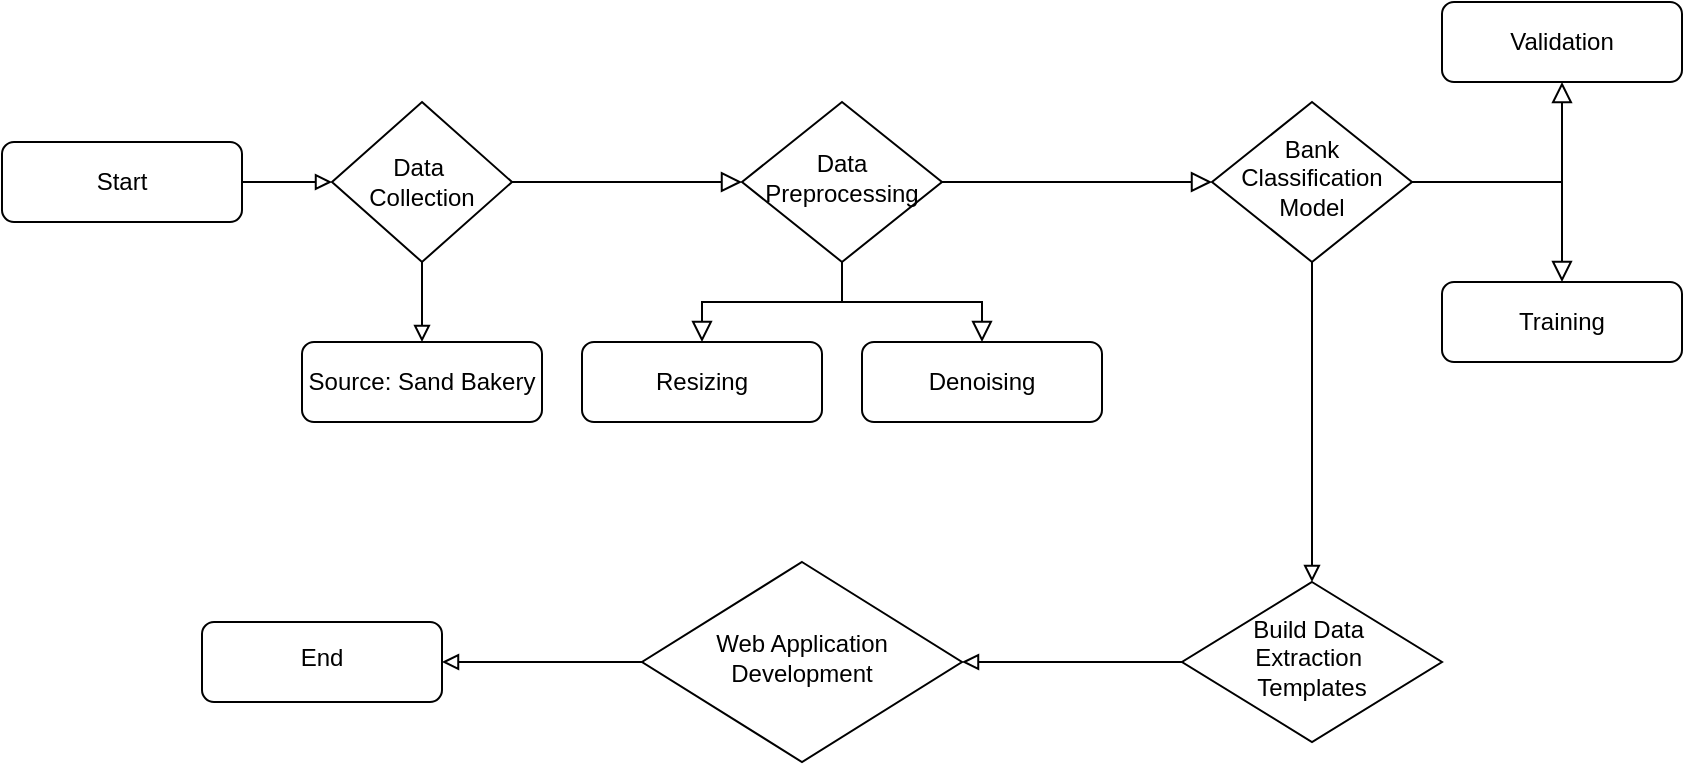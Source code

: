 <mxfile version="27.0.9" pages="2">
  <diagram id="C5RBs43oDa-KdzZeNtuy" name="Page-1">
    <mxGraphModel dx="1892" dy="1464" grid="0" gridSize="10" guides="1" tooltips="1" connect="1" arrows="1" fold="1" page="1" pageScale="1" pageWidth="1169" pageHeight="827" math="0" shadow="0">
      <root>
        <mxCell id="WIyWlLk6GJQsqaUBKTNV-0" />
        <mxCell id="WIyWlLk6GJQsqaUBKTNV-1" parent="WIyWlLk6GJQsqaUBKTNV-0" />
        <mxCell id="WIyWlLk6GJQsqaUBKTNV-2" value="" style="rounded=0;html=1;jettySize=auto;orthogonalLoop=1;fontSize=11;endArrow=block;endFill=0;endSize=8;strokeWidth=1;shadow=0;labelBackgroundColor=none;edgeStyle=orthogonalEdgeStyle;exitX=1;exitY=0.5;exitDx=0;exitDy=0;" parent="WIyWlLk6GJQsqaUBKTNV-1" source="c6s0f3DRY9FYlYYyCHLw-4" target="WIyWlLk6GJQsqaUBKTNV-6" edge="1">
          <mxGeometry relative="1" as="geometry">
            <mxPoint x="438" y="182" as="sourcePoint" />
          </mxGeometry>
        </mxCell>
        <mxCell id="WIyWlLk6GJQsqaUBKTNV-4" value="" style="rounded=0;html=1;jettySize=auto;orthogonalLoop=1;fontSize=11;endArrow=block;endFill=0;endSize=8;strokeWidth=1;shadow=0;labelBackgroundColor=none;edgeStyle=orthogonalEdgeStyle;entryX=0;entryY=0.5;entryDx=0;entryDy=0;" parent="WIyWlLk6GJQsqaUBKTNV-1" source="WIyWlLk6GJQsqaUBKTNV-6" target="c6s0f3DRY9FYlYYyCHLw-11" edge="1">
          <mxGeometry x="0.004" y="20" relative="1" as="geometry">
            <mxPoint as="offset" />
            <mxPoint x="738.0" y="182" as="targetPoint" />
          </mxGeometry>
        </mxCell>
        <mxCell id="WIyWlLk6GJQsqaUBKTNV-5" value="" style="edgeStyle=orthogonalEdgeStyle;rounded=0;html=1;jettySize=auto;orthogonalLoop=1;fontSize=11;endArrow=block;endFill=0;endSize=8;strokeWidth=1;shadow=0;labelBackgroundColor=none;" parent="WIyWlLk6GJQsqaUBKTNV-1" source="WIyWlLk6GJQsqaUBKTNV-6" target="WIyWlLk6GJQsqaUBKTNV-7" edge="1">
          <mxGeometry y="10" relative="1" as="geometry">
            <mxPoint as="offset" />
          </mxGeometry>
        </mxCell>
        <mxCell id="WIyWlLk6GJQsqaUBKTNV-6" value="&lt;p data-pm-slice=&quot;1 1 [&amp;quot;list&amp;quot;,{&amp;quot;spread&amp;quot;:false,&amp;quot;start&amp;quot;:1243,&amp;quot;end&amp;quot;:1487},&amp;quot;regular_list_item&amp;quot;,{&amp;quot;start&amp;quot;:1243,&amp;quot;end&amp;quot;:1487},&amp;quot;ordered_list&amp;quot;,{&amp;quot;spread&amp;quot;:false,&amp;quot;startingNumber&amp;quot;:1,&amp;quot;start&amp;quot;:1258,&amp;quot;end&amp;quot;:1487},&amp;quot;regular_list_item&amp;quot;,{&amp;quot;start&amp;quot;:1279,&amp;quot;end&amp;quot;:1322}]&quot;&gt;Data Preprocessing&lt;/p&gt;" style="rhombus;whiteSpace=wrap;html=1;shadow=0;fontFamily=Helvetica;fontSize=12;align=center;strokeWidth=1;spacing=6;spacingTop=-4;" parent="WIyWlLk6GJQsqaUBKTNV-1" vertex="1">
          <mxGeometry x="508" y="142" width="100" height="80" as="geometry" />
        </mxCell>
        <mxCell id="WIyWlLk6GJQsqaUBKTNV-7" value="&lt;p data-pm-slice=&quot;1 1 [&amp;quot;list&amp;quot;,{&amp;quot;spread&amp;quot;:false,&amp;quot;start&amp;quot;:1243,&amp;quot;end&amp;quot;:1487},&amp;quot;regular_list_item&amp;quot;,{&amp;quot;start&amp;quot;:1243,&amp;quot;end&amp;quot;:1487},&amp;quot;ordered_list&amp;quot;,{&amp;quot;spread&amp;quot;:false,&amp;quot;startingNumber&amp;quot;:1,&amp;quot;start&amp;quot;:1258,&amp;quot;end&amp;quot;:1487},&amp;quot;regular_list_item&amp;quot;,{&amp;quot;start&amp;quot;:1279,&amp;quot;end&amp;quot;:1322}]&quot;&gt;Denoising&lt;/p&gt;" style="rounded=1;whiteSpace=wrap;html=1;fontSize=12;glass=0;strokeWidth=1;shadow=0;" parent="WIyWlLk6GJQsqaUBKTNV-1" vertex="1">
          <mxGeometry x="568" y="262" width="120" height="40" as="geometry" />
        </mxCell>
        <mxCell id="c6s0f3DRY9FYlYYyCHLw-5" value="" style="edgeStyle=orthogonalEdgeStyle;rounded=0;orthogonalLoop=1;jettySize=auto;html=1;endArrow=block;endFill=0;" edge="1" parent="WIyWlLk6GJQsqaUBKTNV-1" source="c6s0f3DRY9FYlYYyCHLw-1" target="c6s0f3DRY9FYlYYyCHLw-4">
          <mxGeometry relative="1" as="geometry" />
        </mxCell>
        <mxCell id="c6s0f3DRY9FYlYYyCHLw-1" value="Start" style="rounded=1;whiteSpace=wrap;html=1;fontSize=12;glass=0;strokeWidth=1;shadow=0;" vertex="1" parent="WIyWlLk6GJQsqaUBKTNV-1">
          <mxGeometry x="138" y="162" width="120" height="40" as="geometry" />
        </mxCell>
        <mxCell id="c6s0f3DRY9FYlYYyCHLw-7" value="" style="edgeStyle=orthogonalEdgeStyle;rounded=0;orthogonalLoop=1;jettySize=auto;html=1;endArrow=block;endFill=0;" edge="1" parent="WIyWlLk6GJQsqaUBKTNV-1" source="c6s0f3DRY9FYlYYyCHLw-4" target="c6s0f3DRY9FYlYYyCHLw-6">
          <mxGeometry relative="1" as="geometry" />
        </mxCell>
        <mxCell id="c6s0f3DRY9FYlYYyCHLw-4" value="Data&amp;nbsp;&lt;div&gt;Collection&lt;/div&gt;" style="rhombus;whiteSpace=wrap;html=1;rounded=0;glass=0;strokeWidth=1;shadow=0;" vertex="1" parent="WIyWlLk6GJQsqaUBKTNV-1">
          <mxGeometry x="303" y="142" width="90" height="80" as="geometry" />
        </mxCell>
        <mxCell id="c6s0f3DRY9FYlYYyCHLw-6" value="Source: Sand Bakery" style="whiteSpace=wrap;html=1;rounded=1;glass=0;strokeWidth=1;shadow=0;" vertex="1" parent="WIyWlLk6GJQsqaUBKTNV-1">
          <mxGeometry x="288" y="262" width="120" height="40" as="geometry" />
        </mxCell>
        <mxCell id="c6s0f3DRY9FYlYYyCHLw-8" value="" style="edgeStyle=orthogonalEdgeStyle;rounded=0;html=1;jettySize=auto;orthogonalLoop=1;fontSize=11;endArrow=block;endFill=0;endSize=8;strokeWidth=1;shadow=0;labelBackgroundColor=none;exitX=0.5;exitY=1;exitDx=0;exitDy=0;" edge="1" parent="WIyWlLk6GJQsqaUBKTNV-1" target="c6s0f3DRY9FYlYYyCHLw-9" source="WIyWlLk6GJQsqaUBKTNV-6">
          <mxGeometry y="10" relative="1" as="geometry">
            <mxPoint as="offset" />
            <mxPoint x="388" y="222" as="sourcePoint" />
          </mxGeometry>
        </mxCell>
        <mxCell id="c6s0f3DRY9FYlYYyCHLw-9" value="&lt;p data-pm-slice=&quot;1 1 [&amp;quot;list&amp;quot;,{&amp;quot;spread&amp;quot;:false,&amp;quot;start&amp;quot;:1243,&amp;quot;end&amp;quot;:1487},&amp;quot;regular_list_item&amp;quot;,{&amp;quot;start&amp;quot;:1243,&amp;quot;end&amp;quot;:1487},&amp;quot;ordered_list&amp;quot;,{&amp;quot;spread&amp;quot;:false,&amp;quot;startingNumber&amp;quot;:1,&amp;quot;start&amp;quot;:1258,&amp;quot;end&amp;quot;:1487},&amp;quot;regular_list_item&amp;quot;,{&amp;quot;start&amp;quot;:1279,&amp;quot;end&amp;quot;:1322}]&quot;&gt;Resizing&lt;/p&gt;" style="rounded=1;whiteSpace=wrap;html=1;fontSize=12;glass=0;strokeWidth=1;shadow=0;" vertex="1" parent="WIyWlLk6GJQsqaUBKTNV-1">
          <mxGeometry x="428" y="262" width="120" height="40" as="geometry" />
        </mxCell>
        <mxCell id="c6s0f3DRY9FYlYYyCHLw-10" value="" style="edgeStyle=orthogonalEdgeStyle;rounded=0;html=1;jettySize=auto;orthogonalLoop=1;fontSize=11;endArrow=block;endFill=0;endSize=8;strokeWidth=1;shadow=0;labelBackgroundColor=none;exitX=1;exitY=0.5;exitDx=0;exitDy=0;" edge="1" parent="WIyWlLk6GJQsqaUBKTNV-1" source="c6s0f3DRY9FYlYYyCHLw-11" target="c6s0f3DRY9FYlYYyCHLw-12">
          <mxGeometry y="10" relative="1" as="geometry">
            <mxPoint as="offset" />
            <mxPoint x="1048.0" y="172.0" as="sourcePoint" />
          </mxGeometry>
        </mxCell>
        <mxCell id="c6s0f3DRY9FYlYYyCHLw-16" value="" style="edgeStyle=orthogonalEdgeStyle;rounded=0;orthogonalLoop=1;jettySize=auto;html=1;endArrow=block;endFill=0;" edge="1" parent="WIyWlLk6GJQsqaUBKTNV-1" source="c6s0f3DRY9FYlYYyCHLw-11" target="c6s0f3DRY9FYlYYyCHLw-15">
          <mxGeometry relative="1" as="geometry" />
        </mxCell>
        <mxCell id="c6s0f3DRY9FYlYYyCHLw-11" value="&lt;p data-pm-slice=&quot;1 1 [&amp;quot;list&amp;quot;,{&amp;quot;spread&amp;quot;:false,&amp;quot;start&amp;quot;:1243,&amp;quot;end&amp;quot;:1487},&amp;quot;regular_list_item&amp;quot;,{&amp;quot;start&amp;quot;:1243,&amp;quot;end&amp;quot;:1487},&amp;quot;ordered_list&amp;quot;,{&amp;quot;spread&amp;quot;:false,&amp;quot;startingNumber&amp;quot;:1,&amp;quot;start&amp;quot;:1258,&amp;quot;end&amp;quot;:1487},&amp;quot;regular_list_item&amp;quot;,{&amp;quot;start&amp;quot;:1325,&amp;quot;end&amp;quot;:1377}]&quot;&gt;Bank Classification Model&lt;/p&gt;" style="rhombus;whiteSpace=wrap;html=1;shadow=0;fontFamily=Helvetica;fontSize=12;align=center;strokeWidth=1;spacing=6;spacingTop=-4;" vertex="1" parent="WIyWlLk6GJQsqaUBKTNV-1">
          <mxGeometry x="743" y="142" width="100" height="80" as="geometry" />
        </mxCell>
        <mxCell id="c6s0f3DRY9FYlYYyCHLw-12" value="&lt;p data-pm-slice=&quot;1 1 [&amp;quot;list&amp;quot;,{&amp;quot;spread&amp;quot;:false,&amp;quot;start&amp;quot;:1243,&amp;quot;end&amp;quot;:1487},&amp;quot;regular_list_item&amp;quot;,{&amp;quot;start&amp;quot;:1243,&amp;quot;end&amp;quot;:1487},&amp;quot;ordered_list&amp;quot;,{&amp;quot;spread&amp;quot;:false,&amp;quot;startingNumber&amp;quot;:1,&amp;quot;start&amp;quot;:1258,&amp;quot;end&amp;quot;:1487},&amp;quot;regular_list_item&amp;quot;,{&amp;quot;start&amp;quot;:1279,&amp;quot;end&amp;quot;:1322}]&quot;&gt;Validation&lt;/p&gt;" style="rounded=1;whiteSpace=wrap;html=1;fontSize=12;glass=0;strokeWidth=1;shadow=0;" vertex="1" parent="WIyWlLk6GJQsqaUBKTNV-1">
          <mxGeometry x="858" y="92" width="120" height="40" as="geometry" />
        </mxCell>
        <mxCell id="c6s0f3DRY9FYlYYyCHLw-13" value="" style="edgeStyle=orthogonalEdgeStyle;rounded=0;html=1;jettySize=auto;orthogonalLoop=1;fontSize=11;endArrow=block;endFill=0;endSize=8;strokeWidth=1;shadow=0;labelBackgroundColor=none;exitX=1;exitY=0.5;exitDx=0;exitDy=0;" edge="1" parent="WIyWlLk6GJQsqaUBKTNV-1" source="c6s0f3DRY9FYlYYyCHLw-11" target="c6s0f3DRY9FYlYYyCHLw-14">
          <mxGeometry y="10" relative="1" as="geometry">
            <mxPoint as="offset" />
            <mxPoint x="1048" y="172" as="sourcePoint" />
          </mxGeometry>
        </mxCell>
        <mxCell id="c6s0f3DRY9FYlYYyCHLw-14" value="&lt;p data-pm-slice=&quot;1 1 [&amp;quot;list&amp;quot;,{&amp;quot;spread&amp;quot;:false,&amp;quot;start&amp;quot;:1243,&amp;quot;end&amp;quot;:1487},&amp;quot;regular_list_item&amp;quot;,{&amp;quot;start&amp;quot;:1243,&amp;quot;end&amp;quot;:1487},&amp;quot;ordered_list&amp;quot;,{&amp;quot;spread&amp;quot;:false,&amp;quot;startingNumber&amp;quot;:1,&amp;quot;start&amp;quot;:1258,&amp;quot;end&amp;quot;:1487},&amp;quot;regular_list_item&amp;quot;,{&amp;quot;start&amp;quot;:1279,&amp;quot;end&amp;quot;:1322}]&quot;&gt;Training&lt;/p&gt;" style="rounded=1;whiteSpace=wrap;html=1;fontSize=12;glass=0;strokeWidth=1;shadow=0;" vertex="1" parent="WIyWlLk6GJQsqaUBKTNV-1">
          <mxGeometry x="858" y="232" width="120" height="40" as="geometry" />
        </mxCell>
        <mxCell id="c6s0f3DRY9FYlYYyCHLw-18" value="" style="edgeStyle=orthogonalEdgeStyle;rounded=0;orthogonalLoop=1;jettySize=auto;html=1;endArrow=block;endFill=0;" edge="1" parent="WIyWlLk6GJQsqaUBKTNV-1" source="c6s0f3DRY9FYlYYyCHLw-15" target="c6s0f3DRY9FYlYYyCHLw-17">
          <mxGeometry relative="1" as="geometry" />
        </mxCell>
        <mxCell id="c6s0f3DRY9FYlYYyCHLw-15" value="&lt;div style=&quot;line-height: 20%;&quot;&gt;&lt;p data-pm-slice=&quot;1 1 [&amp;quot;list&amp;quot;,{&amp;quot;spread&amp;quot;:false,&amp;quot;start&amp;quot;:1243,&amp;quot;end&amp;quot;:1487},&amp;quot;regular_list_item&amp;quot;,{&amp;quot;start&amp;quot;:1243,&amp;quot;end&amp;quot;:1487},&amp;quot;ordered_list&amp;quot;,{&amp;quot;spread&amp;quot;:false,&amp;quot;startingNumber&amp;quot;:1,&amp;quot;start&amp;quot;:1258,&amp;quot;end&amp;quot;:1487},&amp;quot;regular_list_item&amp;quot;,{&amp;quot;start&amp;quot;:1380,&amp;quot;end&amp;quot;:1414}]&quot;&gt;Build Data&amp;nbsp;&lt;/p&gt;&lt;p data-pm-slice=&quot;1 1 [&amp;quot;list&amp;quot;,{&amp;quot;spread&amp;quot;:false,&amp;quot;start&amp;quot;:1243,&amp;quot;end&amp;quot;:1487},&amp;quot;regular_list_item&amp;quot;,{&amp;quot;start&amp;quot;:1243,&amp;quot;end&amp;quot;:1487},&amp;quot;ordered_list&amp;quot;,{&amp;quot;spread&amp;quot;:false,&amp;quot;startingNumber&amp;quot;:1,&amp;quot;start&amp;quot;:1258,&amp;quot;end&amp;quot;:1487},&amp;quot;regular_list_item&amp;quot;,{&amp;quot;start&amp;quot;:1380,&amp;quot;end&amp;quot;:1414}]&quot;&gt;Extraction&amp;nbsp;&lt;/p&gt;&lt;p data-pm-slice=&quot;1 1 [&amp;quot;list&amp;quot;,{&amp;quot;spread&amp;quot;:false,&amp;quot;start&amp;quot;:1243,&amp;quot;end&amp;quot;:1487},&amp;quot;regular_list_item&amp;quot;,{&amp;quot;start&amp;quot;:1243,&amp;quot;end&amp;quot;:1487},&amp;quot;ordered_list&amp;quot;,{&amp;quot;spread&amp;quot;:false,&amp;quot;startingNumber&amp;quot;:1,&amp;quot;start&amp;quot;:1258,&amp;quot;end&amp;quot;:1487},&amp;quot;regular_list_item&amp;quot;,{&amp;quot;start&amp;quot;:1380,&amp;quot;end&amp;quot;:1414}]&quot;&gt;Templates&lt;/p&gt;&lt;/div&gt;" style="rhombus;whiteSpace=wrap;html=1;shadow=0;strokeWidth=1;spacing=6;spacingTop=-4;" vertex="1" parent="WIyWlLk6GJQsqaUBKTNV-1">
          <mxGeometry x="728" y="382" width="130" height="80" as="geometry" />
        </mxCell>
        <mxCell id="c6s0f3DRY9FYlYYyCHLw-20" value="" style="edgeStyle=orthogonalEdgeStyle;rounded=0;orthogonalLoop=1;jettySize=auto;html=1;endArrow=block;endFill=0;" edge="1" parent="WIyWlLk6GJQsqaUBKTNV-1" source="c6s0f3DRY9FYlYYyCHLw-17" target="c6s0f3DRY9FYlYYyCHLw-19">
          <mxGeometry relative="1" as="geometry" />
        </mxCell>
        <mxCell id="c6s0f3DRY9FYlYYyCHLw-17" value="&lt;meta charset=&quot;utf-8&quot;&gt;&lt;p data-pm-slice=&quot;1 1 [&amp;quot;list&amp;quot;,{&amp;quot;spread&amp;quot;:false,&amp;quot;start&amp;quot;:1243,&amp;quot;end&amp;quot;:1487},&amp;quot;regular_list_item&amp;quot;,{&amp;quot;start&amp;quot;:1243,&amp;quot;end&amp;quot;:1487},&amp;quot;ordered_list&amp;quot;,{&amp;quot;spread&amp;quot;:false,&amp;quot;startingNumber&amp;quot;:1,&amp;quot;start&amp;quot;:1258,&amp;quot;end&amp;quot;:1487},&amp;quot;regular_list_item&amp;quot;,{&amp;quot;start&amp;quot;:1457,&amp;quot;end&amp;quot;:1487}]&quot;&gt;&lt;span&gt;Web Application Development&lt;/span&gt;&lt;/p&gt;" style="rhombus;whiteSpace=wrap;html=1;shadow=0;strokeWidth=1;spacing=6;spacingTop=-4;" vertex="1" parent="WIyWlLk6GJQsqaUBKTNV-1">
          <mxGeometry x="458" y="372" width="160" height="100" as="geometry" />
        </mxCell>
        <mxCell id="c6s0f3DRY9FYlYYyCHLw-19" value="End" style="whiteSpace=wrap;html=1;shadow=0;strokeWidth=1;spacing=6;spacingTop=-4;rounded=1;" vertex="1" parent="WIyWlLk6GJQsqaUBKTNV-1">
          <mxGeometry x="238" y="402" width="120" height="40" as="geometry" />
        </mxCell>
      </root>
    </mxGraphModel>
  </diagram>
  <diagram id="AVSx9JvOXOerT41lFYVW" name="Page-2">
    <mxGraphModel dx="1455" dy="1126" grid="0" gridSize="10" guides="1" tooltips="1" connect="1" arrows="1" fold="1" page="1" pageScale="1" pageWidth="1169" pageHeight="827" math="0" shadow="0">
      <root>
        <mxCell id="0" />
        <mxCell id="1" parent="0" />
        <mxCell id="--mZ2rCCAyFLCfzIYUdW-1" value="" style="rounded=0;html=1;jettySize=auto;orthogonalLoop=1;fontSize=11;endArrow=block;endFill=0;endSize=8;strokeWidth=1;shadow=0;labelBackgroundColor=none;edgeStyle=orthogonalEdgeStyle;exitX=1;exitY=0.5;exitDx=0;exitDy=0;" edge="1" parent="1" source="--mZ2rCCAyFLCfzIYUdW-9" target="--mZ2rCCAyFLCfzIYUdW-4">
          <mxGeometry relative="1" as="geometry">
            <mxPoint x="571" y="267" as="sourcePoint" />
          </mxGeometry>
        </mxCell>
        <mxCell id="--mZ2rCCAyFLCfzIYUdW-2" value="" style="rounded=0;html=1;jettySize=auto;orthogonalLoop=1;fontSize=11;endArrow=block;endFill=0;endSize=8;strokeWidth=1;shadow=0;labelBackgroundColor=none;edgeStyle=orthogonalEdgeStyle;entryX=0;entryY=0.5;entryDx=0;entryDy=0;" edge="1" parent="1" source="--mZ2rCCAyFLCfzIYUdW-4" target="--mZ2rCCAyFLCfzIYUdW-15">
          <mxGeometry x="0.004" y="20" relative="1" as="geometry">
            <mxPoint as="offset" />
            <mxPoint x="871.0" y="267" as="targetPoint" />
          </mxGeometry>
        </mxCell>
        <mxCell id="--mZ2rCCAyFLCfzIYUdW-3" value="Use" style="edgeStyle=orthogonalEdgeStyle;rounded=0;html=1;jettySize=auto;orthogonalLoop=1;fontSize=11;endArrow=block;endFill=0;endSize=8;strokeWidth=1;shadow=0;labelBackgroundColor=none;" edge="1" parent="1" source="--mZ2rCCAyFLCfzIYUdW-4" target="--mZ2rCCAyFLCfzIYUdW-5">
          <mxGeometry y="10" relative="1" as="geometry">
            <mxPoint as="offset" />
          </mxGeometry>
        </mxCell>
        <mxCell id="--mZ2rCCAyFLCfzIYUdW-4" value="&lt;p data-pm-slice=&quot;1 1 [&amp;quot;list&amp;quot;,{&amp;quot;spread&amp;quot;:false,&amp;quot;start&amp;quot;:1243,&amp;quot;end&amp;quot;:1487},&amp;quot;regular_list_item&amp;quot;,{&amp;quot;start&amp;quot;:1243,&amp;quot;end&amp;quot;:1487},&amp;quot;ordered_list&amp;quot;,{&amp;quot;spread&amp;quot;:false,&amp;quot;startingNumber&amp;quot;:1,&amp;quot;start&amp;quot;:1258,&amp;quot;end&amp;quot;:1487},&amp;quot;regular_list_item&amp;quot;,{&amp;quot;start&amp;quot;:1279,&amp;quot;end&amp;quot;:1322}]&quot;&gt;Bank&lt;/p&gt;&lt;p data-pm-slice=&quot;1 1 [&amp;quot;list&amp;quot;,{&amp;quot;spread&amp;quot;:false,&amp;quot;start&amp;quot;:1243,&amp;quot;end&amp;quot;:1487},&amp;quot;regular_list_item&amp;quot;,{&amp;quot;start&amp;quot;:1243,&amp;quot;end&amp;quot;:1487},&amp;quot;ordered_list&amp;quot;,{&amp;quot;spread&amp;quot;:false,&amp;quot;startingNumber&amp;quot;:1,&amp;quot;start&amp;quot;:1258,&amp;quot;end&amp;quot;:1487},&amp;quot;regular_list_item&amp;quot;,{&amp;quot;start&amp;quot;:1279,&amp;quot;end&amp;quot;:1322}]&quot;&gt;Classifying&lt;/p&gt;" style="rhombus;whiteSpace=wrap;html=1;shadow=0;fontFamily=Helvetica;fontSize=12;align=center;strokeWidth=1;spacing=6;spacingTop=-4;" vertex="1" parent="1">
          <mxGeometry x="598.5" y="227" width="100" height="80" as="geometry" />
        </mxCell>
        <mxCell id="--mZ2rCCAyFLCfzIYUdW-5" value="&lt;p data-pm-slice=&quot;1 1 [&amp;quot;list&amp;quot;,{&amp;quot;spread&amp;quot;:false,&amp;quot;start&amp;quot;:1243,&amp;quot;end&amp;quot;:1487},&amp;quot;regular_list_item&amp;quot;,{&amp;quot;start&amp;quot;:1243,&amp;quot;end&amp;quot;:1487},&amp;quot;ordered_list&amp;quot;,{&amp;quot;spread&amp;quot;:false,&amp;quot;startingNumber&amp;quot;:1,&amp;quot;start&amp;quot;:1258,&amp;quot;end&amp;quot;:1487},&amp;quot;regular_list_item&amp;quot;,{&amp;quot;start&amp;quot;:1279,&amp;quot;end&amp;quot;:1322}]&quot;&gt;bank_classification.h5&lt;/p&gt;" style="rounded=1;whiteSpace=wrap;html=1;fontSize=12;glass=0;strokeWidth=1;shadow=0;" vertex="1" parent="1">
          <mxGeometry x="571" y="357" width="155" height="40" as="geometry" />
        </mxCell>
        <mxCell id="--mZ2rCCAyFLCfzIYUdW-6" value="" style="edgeStyle=orthogonalEdgeStyle;rounded=0;orthogonalLoop=1;jettySize=auto;html=1;endArrow=block;endFill=0;" edge="1" parent="1" source="--mZ2rCCAyFLCfzIYUdW-7" target="--mZ2rCCAyFLCfzIYUdW-9">
          <mxGeometry relative="1" as="geometry" />
        </mxCell>
        <mxCell id="--mZ2rCCAyFLCfzIYUdW-7" value="Start" style="rounded=1;whiteSpace=wrap;html=1;fontSize=12;glass=0;strokeWidth=1;shadow=0;" vertex="1" parent="1">
          <mxGeometry x="132" y="247" width="120" height="40" as="geometry" />
        </mxCell>
        <mxCell id="--mZ2rCCAyFLCfzIYUdW-9" value="&lt;p data-pm-slice=&quot;1 1 [&amp;quot;ordered_list&amp;quot;,{&amp;quot;spread&amp;quot;:false,&amp;quot;startingNumber&amp;quot;:1,&amp;quot;start&amp;quot;:1557,&amp;quot;end&amp;quot;:1790},&amp;quot;regular_list_item&amp;quot;,{&amp;quot;start&amp;quot;:1557,&amp;quot;end&amp;quot;:1578}]&quot;&gt;Uploads&lt;/p&gt;&lt;p data-pm-slice=&quot;1 1 [&amp;quot;ordered_list&amp;quot;,{&amp;quot;spread&amp;quot;:false,&amp;quot;startingNumber&amp;quot;:1,&amp;quot;start&amp;quot;:1557,&amp;quot;end&amp;quot;:1790},&amp;quot;regular_list_item&amp;quot;,{&amp;quot;start&amp;quot;:1557,&amp;quot;end&amp;quot;:1578}]&quot;&gt;Image&lt;/p&gt;" style="rhombus;whiteSpace=wrap;html=1;rounded=0;glass=0;strokeWidth=1;shadow=0;" vertex="1" parent="1">
          <mxGeometry x="383" y="227" width="90" height="80" as="geometry" />
        </mxCell>
        <mxCell id="--mZ2rCCAyFLCfzIYUdW-13" value="" style="edgeStyle=orthogonalEdgeStyle;rounded=0;html=1;jettySize=auto;orthogonalLoop=1;fontSize=11;endArrow=block;endFill=0;endSize=8;strokeWidth=1;shadow=0;labelBackgroundColor=none;exitX=1;exitY=0.5;exitDx=0;exitDy=0;" edge="1" parent="1" source="--mZ2rCCAyFLCfzIYUdW-15" target="--mZ2rCCAyFLCfzIYUdW-16">
          <mxGeometry y="10" relative="1" as="geometry">
            <mxPoint as="offset" />
            <mxPoint x="1181.0" y="257.0" as="sourcePoint" />
          </mxGeometry>
        </mxCell>
        <mxCell id="--mZ2rCCAyFLCfzIYUdW-14" value="" style="edgeStyle=orthogonalEdgeStyle;rounded=0;orthogonalLoop=1;jettySize=auto;html=1;endArrow=block;endFill=0;" edge="1" parent="1" source="--mZ2rCCAyFLCfzIYUdW-15" target="--mZ2rCCAyFLCfzIYUdW-20">
          <mxGeometry relative="1" as="geometry" />
        </mxCell>
        <mxCell id="--mZ2rCCAyFLCfzIYUdW-15" value="&lt;p data-pm-slice=&quot;1 1 [&amp;quot;ordered_list&amp;quot;,{&amp;quot;spread&amp;quot;:false,&amp;quot;startingNumber&amp;quot;:1,&amp;quot;start&amp;quot;:1557,&amp;quot;end&amp;quot;:1790},&amp;quot;regular_list_item&amp;quot;,{&amp;quot;start&amp;quot;:1614,&amp;quot;end&amp;quot;:1662}]&quot;&gt;Image Preprocessing&lt;/p&gt;" style="rhombus;whiteSpace=wrap;html=1;shadow=0;fontFamily=Helvetica;fontSize=12;align=center;strokeWidth=1;spacing=6;spacingTop=-4;" vertex="1" parent="1">
          <mxGeometry x="876" y="227" width="100" height="80" as="geometry" />
        </mxCell>
        <mxCell id="--mZ2rCCAyFLCfzIYUdW-16" value="&lt;p data-pm-slice=&quot;1 1 [&amp;quot;list&amp;quot;,{&amp;quot;spread&amp;quot;:false,&amp;quot;start&amp;quot;:1243,&amp;quot;end&amp;quot;:1487},&amp;quot;regular_list_item&amp;quot;,{&amp;quot;start&amp;quot;:1243,&amp;quot;end&amp;quot;:1487},&amp;quot;ordered_list&amp;quot;,{&amp;quot;spread&amp;quot;:false,&amp;quot;startingNumber&amp;quot;:1,&amp;quot;start&amp;quot;:1258,&amp;quot;end&amp;quot;:1487},&amp;quot;regular_list_item&amp;quot;,{&amp;quot;start&amp;quot;:1279,&amp;quot;end&amp;quot;:1322}]&quot;&gt;Resizing&lt;/p&gt;" style="rounded=1;whiteSpace=wrap;html=1;fontSize=12;glass=0;strokeWidth=1;shadow=0;" vertex="1" parent="1">
          <mxGeometry x="991" y="177" width="120" height="40" as="geometry" />
        </mxCell>
        <mxCell id="--mZ2rCCAyFLCfzIYUdW-17" value="" style="edgeStyle=orthogonalEdgeStyle;rounded=0;html=1;jettySize=auto;orthogonalLoop=1;fontSize=11;endArrow=block;endFill=0;endSize=8;strokeWidth=1;shadow=0;labelBackgroundColor=none;exitX=1;exitY=0.5;exitDx=0;exitDy=0;" edge="1" parent="1" source="--mZ2rCCAyFLCfzIYUdW-15" target="--mZ2rCCAyFLCfzIYUdW-18">
          <mxGeometry y="10" relative="1" as="geometry">
            <mxPoint as="offset" />
            <mxPoint x="1181" y="257" as="sourcePoint" />
          </mxGeometry>
        </mxCell>
        <mxCell id="--mZ2rCCAyFLCfzIYUdW-18" value="&lt;p data-pm-slice=&quot;1 1 [&amp;quot;list&amp;quot;,{&amp;quot;spread&amp;quot;:false,&amp;quot;start&amp;quot;:1243,&amp;quot;end&amp;quot;:1487},&amp;quot;regular_list_item&amp;quot;,{&amp;quot;start&amp;quot;:1243,&amp;quot;end&amp;quot;:1487},&amp;quot;ordered_list&amp;quot;,{&amp;quot;spread&amp;quot;:false,&amp;quot;startingNumber&amp;quot;:1,&amp;quot;start&amp;quot;:1258,&amp;quot;end&amp;quot;:1487},&amp;quot;regular_list_item&amp;quot;,{&amp;quot;start&amp;quot;:1279,&amp;quot;end&amp;quot;:1322}]&quot;&gt;Denoicing&lt;/p&gt;" style="rounded=1;whiteSpace=wrap;html=1;fontSize=12;glass=0;strokeWidth=1;shadow=0;" vertex="1" parent="1">
          <mxGeometry x="991" y="317" width="120" height="40" as="geometry" />
        </mxCell>
        <mxCell id="--mZ2rCCAyFLCfzIYUdW-19" value="" style="edgeStyle=orthogonalEdgeStyle;rounded=0;orthogonalLoop=1;jettySize=auto;html=1;endArrow=block;endFill=0;" edge="1" parent="1" source="--mZ2rCCAyFLCfzIYUdW-20" target="--mZ2rCCAyFLCfzIYUdW-22">
          <mxGeometry relative="1" as="geometry" />
        </mxCell>
        <mxCell id="--mZ2rCCAyFLCfzIYUdW-20" value="&lt;div style=&quot;line-height: 40%;&quot;&gt;&lt;p data-pm-slice=&quot;1 1 [&amp;quot;ordered_list&amp;quot;,{&amp;quot;spread&amp;quot;:false,&amp;quot;startingNumber&amp;quot;:1,&amp;quot;start&amp;quot;:1557,&amp;quot;end&amp;quot;:1790},&amp;quot;regular_list_item&amp;quot;,{&amp;quot;start&amp;quot;:1663,&amp;quot;end&amp;quot;:1696}]&quot;&gt;Template-&lt;span style=&quot;background-color: transparent; color: light-dark(rgb(0, 0, 0), rgb(255, 255, 255));&quot;&gt;Based&lt;/span&gt;&lt;/p&gt;&lt;p data-pm-slice=&quot;1 1 [&amp;quot;ordered_list&amp;quot;,{&amp;quot;spread&amp;quot;:false,&amp;quot;startingNumber&amp;quot;:1,&amp;quot;start&amp;quot;:1557,&amp;quot;end&amp;quot;:1790},&amp;quot;regular_list_item&amp;quot;,{&amp;quot;start&amp;quot;:1663,&amp;quot;end&amp;quot;:1696}]&quot;&gt;&lt;span style=&quot;background-color: transparent; color: light-dark(rgb(0, 0, 0), rgb(255, 255, 255));&quot;&gt;Data Extraction&lt;/span&gt;&lt;/p&gt;&lt;/div&gt;" style="rhombus;whiteSpace=wrap;html=1;shadow=0;strokeWidth=1;spacing=6;spacingTop=-4;" vertex="1" parent="1">
          <mxGeometry x="861" y="458.5" width="130" height="97" as="geometry" />
        </mxCell>
        <mxCell id="--mZ2rCCAyFLCfzIYUdW-26" value="" style="edgeStyle=orthogonalEdgeStyle;rounded=0;orthogonalLoop=1;jettySize=auto;html=1;" edge="1" parent="1" source="--mZ2rCCAyFLCfzIYUdW-22" target="--mZ2rCCAyFLCfzIYUdW-25">
          <mxGeometry relative="1" as="geometry" />
        </mxCell>
        <mxCell id="--mZ2rCCAyFLCfzIYUdW-22" value="&lt;p data-pm-slice=&quot;1 1 [&amp;quot;ordered_list&amp;quot;,{&amp;quot;spread&amp;quot;:false,&amp;quot;startingNumber&amp;quot;:1,&amp;quot;start&amp;quot;:1557,&amp;quot;end&amp;quot;:1790},&amp;quot;regular_list_item&amp;quot;,{&amp;quot;start&amp;quot;:1697,&amp;quot;end&amp;quot;:1719}]&quot;&gt;OCR Text Extraction&lt;/p&gt;" style="rhombus;whiteSpace=wrap;html=1;shadow=0;strokeWidth=1;spacing=6;spacingTop=-4;" vertex="1" parent="1">
          <mxGeometry x="722" y="465.5" width="101" height="82.5" as="geometry" />
        </mxCell>
        <mxCell id="--mZ2rCCAyFLCfzIYUdW-28" value="" style="edgeStyle=orthogonalEdgeStyle;rounded=0;orthogonalLoop=1;jettySize=auto;html=1;" edge="1" parent="1" source="--mZ2rCCAyFLCfzIYUdW-25" target="--mZ2rCCAyFLCfzIYUdW-27">
          <mxGeometry relative="1" as="geometry" />
        </mxCell>
        <mxCell id="--mZ2rCCAyFLCfzIYUdW-25" value="&lt;meta charset=&quot;utf-8&quot;&gt;&lt;p data-pm-slice=&quot;1 1 [&amp;quot;ordered_list&amp;quot;,{&amp;quot;spread&amp;quot;:false,&amp;quot;startingNumber&amp;quot;:1,&amp;quot;start&amp;quot;:1557,&amp;quot;end&amp;quot;:1790},&amp;quot;regular_list_item&amp;quot;,{&amp;quot;start&amp;quot;:1720,&amp;quot;end&amp;quot;:1738}]&quot;&gt;&lt;span&gt;Data Validation&lt;/span&gt;&lt;/p&gt;" style="rhombus;whiteSpace=wrap;html=1;shadow=0;strokeWidth=1;spacing=6;spacingTop=-4;" vertex="1" parent="1">
          <mxGeometry x="575" y="466.75" width="111" height="80" as="geometry" />
        </mxCell>
        <mxCell id="--mZ2rCCAyFLCfzIYUdW-30" value="" style="edgeStyle=orthogonalEdgeStyle;rounded=0;orthogonalLoop=1;jettySize=auto;html=1;" edge="1" parent="1" source="--mZ2rCCAyFLCfzIYUdW-27" target="--mZ2rCCAyFLCfzIYUdW-29">
          <mxGeometry relative="1" as="geometry" />
        </mxCell>
        <mxCell id="--mZ2rCCAyFLCfzIYUdW-27" value="&lt;p data-pm-slice=&quot;1 1 [&amp;quot;ordered_list&amp;quot;,{&amp;quot;spread&amp;quot;:false,&amp;quot;startingNumber&amp;quot;:1,&amp;quot;start&amp;quot;:1557,&amp;quot;end&amp;quot;:1790},&amp;quot;regular_list_item&amp;quot;,{&amp;quot;start&amp;quot;:1739,&amp;quot;end&amp;quot;:1758}]&quot;&gt;Store in&amp;nbsp;&lt;/p&gt;&lt;p data-pm-slice=&quot;1 1 [&amp;quot;ordered_list&amp;quot;,{&amp;quot;spread&amp;quot;:false,&amp;quot;startingNumber&amp;quot;:1,&amp;quot;start&amp;quot;:1557,&amp;quot;end&amp;quot;:1790},&amp;quot;regular_list_item&amp;quot;,{&amp;quot;start&amp;quot;:1739,&amp;quot;end&amp;quot;:1758}]&quot;&gt;MongoDB&lt;/p&gt;" style="rhombus;whiteSpace=wrap;html=1;shadow=0;strokeWidth=1;spacing=6;spacingTop=-4;" vertex="1" parent="1">
          <mxGeometry x="425.5" y="466.75" width="111" height="80" as="geometry" />
        </mxCell>
        <mxCell id="--mZ2rCCAyFLCfzIYUdW-34" style="edgeStyle=orthogonalEdgeStyle;rounded=0;orthogonalLoop=1;jettySize=auto;html=1;exitX=0;exitY=0.5;exitDx=0;exitDy=0;entryX=1;entryY=0.5;entryDx=0;entryDy=0;" edge="1" parent="1" source="--mZ2rCCAyFLCfzIYUdW-29" target="--mZ2rCCAyFLCfzIYUdW-33">
          <mxGeometry relative="1" as="geometry" />
        </mxCell>
        <mxCell id="--mZ2rCCAyFLCfzIYUdW-29" value="&lt;div style=&quot;line-height: 30%;&quot;&gt;&lt;p data-pm-slice=&quot;1 1 [&amp;quot;ordered_list&amp;quot;,{&amp;quot;spread&amp;quot;:false,&amp;quot;startingNumber&amp;quot;:1,&amp;quot;start&amp;quot;:1557,&amp;quot;end&amp;quot;:1790},&amp;quot;regular_list_item&amp;quot;,{&amp;quot;start&amp;quot;:1759,&amp;quot;end&amp;quot;:1790}]&quot;&gt;Display&amp;nbsp;&lt;/p&gt;&lt;p data-pm-slice=&quot;1 1 [&amp;quot;ordered_list&amp;quot;,{&amp;quot;spread&amp;quot;:false,&amp;quot;startingNumber&amp;quot;:1,&amp;quot;start&amp;quot;:1557,&amp;quot;end&amp;quot;:1790},&amp;quot;regular_list_item&amp;quot;,{&amp;quot;start&amp;quot;:1759,&amp;quot;end&amp;quot;:1790}]&quot;&gt;Results&amp;nbsp;&lt;span style=&quot;background-color: transparent; color: light-dark(rgb(0, 0, 0), rgb(255, 255, 255));&quot;&gt;&amp;amp;&lt;/span&gt;&lt;/p&gt;&lt;p data-pm-slice=&quot;1 1 [&amp;quot;ordered_list&amp;quot;,{&amp;quot;spread&amp;quot;:false,&amp;quot;startingNumber&amp;quot;:1,&amp;quot;start&amp;quot;:1557,&amp;quot;end&amp;quot;:1790},&amp;quot;regular_list_item&amp;quot;,{&amp;quot;start&amp;quot;:1759,&amp;quot;end&amp;quot;:1790}]&quot;&gt;&lt;span style=&quot;background-color: transparent; color: light-dark(rgb(0, 0, 0), rgb(255, 255, 255));&quot;&gt;&amp;nbsp;Export ZIP&lt;/span&gt;&lt;/p&gt;&lt;/div&gt;" style="rhombus;whiteSpace=wrap;html=1;shadow=0;strokeWidth=1;spacing=6;spacingTop=-4;" vertex="1" parent="1">
          <mxGeometry x="282" y="467" width="111" height="80" as="geometry" />
        </mxCell>
        <mxCell id="--mZ2rCCAyFLCfzIYUdW-33" value="End" style="rounded=1;whiteSpace=wrap;html=1;fontSize=12;glass=0;strokeWidth=1;shadow=0;" vertex="1" parent="1">
          <mxGeometry x="132" y="487" width="120" height="40" as="geometry" />
        </mxCell>
      </root>
    </mxGraphModel>
  </diagram>
</mxfile>
